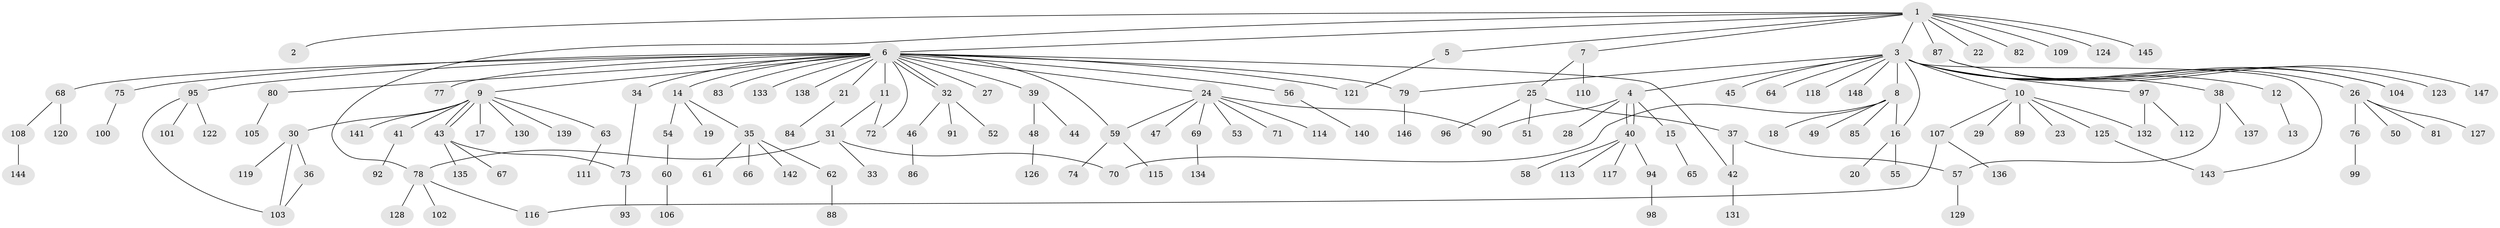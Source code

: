 // coarse degree distribution, {1: 0.7627118644067796, 11: 0.01694915254237288, 19: 0.01694915254237288, 3: 0.01694915254237288, 5: 0.03389830508474576, 2: 0.0847457627118644, 6: 0.03389830508474576, 4: 0.01694915254237288, 14: 0.01694915254237288}
// Generated by graph-tools (version 1.1) at 2025/50/03/04/25 21:50:37]
// undirected, 148 vertices, 167 edges
graph export_dot {
graph [start="1"]
  node [color=gray90,style=filled];
  1;
  2;
  3;
  4;
  5;
  6;
  7;
  8;
  9;
  10;
  11;
  12;
  13;
  14;
  15;
  16;
  17;
  18;
  19;
  20;
  21;
  22;
  23;
  24;
  25;
  26;
  27;
  28;
  29;
  30;
  31;
  32;
  33;
  34;
  35;
  36;
  37;
  38;
  39;
  40;
  41;
  42;
  43;
  44;
  45;
  46;
  47;
  48;
  49;
  50;
  51;
  52;
  53;
  54;
  55;
  56;
  57;
  58;
  59;
  60;
  61;
  62;
  63;
  64;
  65;
  66;
  67;
  68;
  69;
  70;
  71;
  72;
  73;
  74;
  75;
  76;
  77;
  78;
  79;
  80;
  81;
  82;
  83;
  84;
  85;
  86;
  87;
  88;
  89;
  90;
  91;
  92;
  93;
  94;
  95;
  96;
  97;
  98;
  99;
  100;
  101;
  102;
  103;
  104;
  105;
  106;
  107;
  108;
  109;
  110;
  111;
  112;
  113;
  114;
  115;
  116;
  117;
  118;
  119;
  120;
  121;
  122;
  123;
  124;
  125;
  126;
  127;
  128;
  129;
  130;
  131;
  132;
  133;
  134;
  135;
  136;
  137;
  138;
  139;
  140;
  141;
  142;
  143;
  144;
  145;
  146;
  147;
  148;
  1 -- 2;
  1 -- 3;
  1 -- 5;
  1 -- 6;
  1 -- 7;
  1 -- 22;
  1 -- 78;
  1 -- 82;
  1 -- 87;
  1 -- 109;
  1 -- 124;
  1 -- 145;
  3 -- 4;
  3 -- 8;
  3 -- 10;
  3 -- 12;
  3 -- 16;
  3 -- 26;
  3 -- 38;
  3 -- 45;
  3 -- 64;
  3 -- 79;
  3 -- 97;
  3 -- 104;
  3 -- 118;
  3 -- 143;
  3 -- 148;
  4 -- 15;
  4 -- 28;
  4 -- 40;
  4 -- 40;
  4 -- 90;
  5 -- 121;
  6 -- 9;
  6 -- 11;
  6 -- 14;
  6 -- 21;
  6 -- 24;
  6 -- 27;
  6 -- 32;
  6 -- 32;
  6 -- 34;
  6 -- 39;
  6 -- 42;
  6 -- 56;
  6 -- 59;
  6 -- 68;
  6 -- 72;
  6 -- 75;
  6 -- 77;
  6 -- 79;
  6 -- 80;
  6 -- 83;
  6 -- 95;
  6 -- 121;
  6 -- 133;
  6 -- 138;
  7 -- 25;
  7 -- 110;
  8 -- 16;
  8 -- 18;
  8 -- 49;
  8 -- 70;
  8 -- 85;
  9 -- 17;
  9 -- 30;
  9 -- 41;
  9 -- 43;
  9 -- 43;
  9 -- 63;
  9 -- 130;
  9 -- 139;
  9 -- 141;
  10 -- 23;
  10 -- 29;
  10 -- 89;
  10 -- 107;
  10 -- 125;
  10 -- 132;
  11 -- 31;
  11 -- 72;
  12 -- 13;
  14 -- 19;
  14 -- 35;
  14 -- 54;
  15 -- 65;
  16 -- 20;
  16 -- 55;
  21 -- 84;
  24 -- 47;
  24 -- 53;
  24 -- 59;
  24 -- 69;
  24 -- 71;
  24 -- 90;
  24 -- 114;
  25 -- 37;
  25 -- 51;
  25 -- 96;
  26 -- 50;
  26 -- 76;
  26 -- 81;
  26 -- 127;
  30 -- 36;
  30 -- 103;
  30 -- 119;
  31 -- 33;
  31 -- 70;
  31 -- 78;
  32 -- 46;
  32 -- 52;
  32 -- 91;
  34 -- 73;
  35 -- 61;
  35 -- 62;
  35 -- 66;
  35 -- 142;
  36 -- 103;
  37 -- 42;
  37 -- 57;
  38 -- 57;
  38 -- 137;
  39 -- 44;
  39 -- 48;
  40 -- 58;
  40 -- 94;
  40 -- 113;
  40 -- 117;
  41 -- 92;
  42 -- 131;
  43 -- 67;
  43 -- 73;
  43 -- 135;
  46 -- 86;
  48 -- 126;
  54 -- 60;
  56 -- 140;
  57 -- 129;
  59 -- 74;
  59 -- 115;
  60 -- 106;
  62 -- 88;
  63 -- 111;
  68 -- 108;
  68 -- 120;
  69 -- 134;
  73 -- 93;
  75 -- 100;
  76 -- 99;
  78 -- 102;
  78 -- 116;
  78 -- 128;
  79 -- 146;
  80 -- 105;
  87 -- 104;
  87 -- 123;
  87 -- 147;
  94 -- 98;
  95 -- 101;
  95 -- 103;
  95 -- 122;
  97 -- 112;
  97 -- 132;
  107 -- 116;
  107 -- 136;
  108 -- 144;
  125 -- 143;
}
